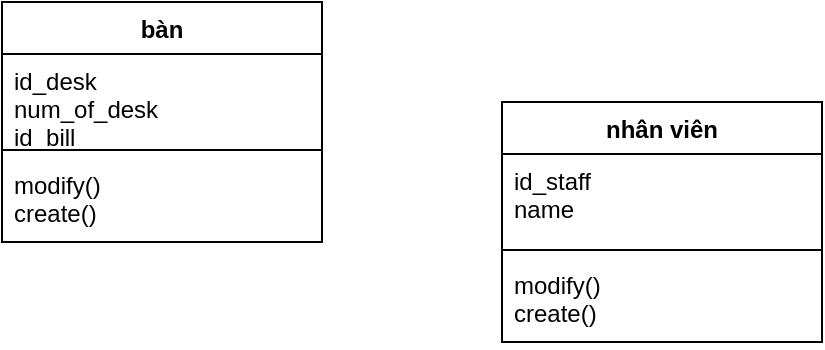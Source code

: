 <mxfile version="14.5.10" type="github">
  <diagram id="C5RBs43oDa-KdzZeNtuy" name="Page-1">
    <mxGraphModel dx="1038" dy="532" grid="1" gridSize="10" guides="1" tooltips="1" connect="1" arrows="1" fold="1" page="1" pageScale="1" pageWidth="827" pageHeight="1169" math="0" shadow="0">
      <root>
        <mxCell id="WIyWlLk6GJQsqaUBKTNV-0" />
        <mxCell id="WIyWlLk6GJQsqaUBKTNV-1" parent="WIyWlLk6GJQsqaUBKTNV-0" />
        <mxCell id="y_kCiw2POJ1eyN7TVf9g-0" value="bàn&#xa;" style="swimlane;fontStyle=1;align=center;verticalAlign=top;childLayout=stackLayout;horizontal=1;startSize=26;horizontalStack=0;resizeParent=1;resizeParentMax=0;resizeLast=0;collapsible=1;marginBottom=0;" vertex="1" parent="WIyWlLk6GJQsqaUBKTNV-1">
          <mxGeometry x="20" y="30" width="160" height="120" as="geometry" />
        </mxCell>
        <mxCell id="y_kCiw2POJ1eyN7TVf9g-1" value="id_desk&#xa;num_of_desk&#xa;id_bill" style="text;strokeColor=none;fillColor=none;align=left;verticalAlign=top;spacingLeft=4;spacingRight=4;overflow=hidden;rotatable=0;points=[[0,0.5],[1,0.5]];portConstraint=eastwest;" vertex="1" parent="y_kCiw2POJ1eyN7TVf9g-0">
          <mxGeometry y="26" width="160" height="44" as="geometry" />
        </mxCell>
        <mxCell id="y_kCiw2POJ1eyN7TVf9g-2" value="" style="line;strokeWidth=1;fillColor=none;align=left;verticalAlign=middle;spacingTop=-1;spacingLeft=3;spacingRight=3;rotatable=0;labelPosition=right;points=[];portConstraint=eastwest;" vertex="1" parent="y_kCiw2POJ1eyN7TVf9g-0">
          <mxGeometry y="70" width="160" height="8" as="geometry" />
        </mxCell>
        <mxCell id="y_kCiw2POJ1eyN7TVf9g-3" value="modify()&#xa;create()&#xa;" style="text;strokeColor=none;fillColor=none;align=left;verticalAlign=top;spacingLeft=4;spacingRight=4;overflow=hidden;rotatable=0;points=[[0,0.5],[1,0.5]];portConstraint=eastwest;" vertex="1" parent="y_kCiw2POJ1eyN7TVf9g-0">
          <mxGeometry y="78" width="160" height="42" as="geometry" />
        </mxCell>
        <mxCell id="y_kCiw2POJ1eyN7TVf9g-4" value="nhân viên" style="swimlane;fontStyle=1;align=center;verticalAlign=top;childLayout=stackLayout;horizontal=1;startSize=26;horizontalStack=0;resizeParent=1;resizeParentMax=0;resizeLast=0;collapsible=1;marginBottom=0;" vertex="1" parent="WIyWlLk6GJQsqaUBKTNV-1">
          <mxGeometry x="270" y="80" width="160" height="120" as="geometry" />
        </mxCell>
        <mxCell id="y_kCiw2POJ1eyN7TVf9g-5" value="id_staff&#xa;name&#xa;" style="text;strokeColor=none;fillColor=none;align=left;verticalAlign=top;spacingLeft=4;spacingRight=4;overflow=hidden;rotatable=0;points=[[0,0.5],[1,0.5]];portConstraint=eastwest;" vertex="1" parent="y_kCiw2POJ1eyN7TVf9g-4">
          <mxGeometry y="26" width="160" height="44" as="geometry" />
        </mxCell>
        <mxCell id="y_kCiw2POJ1eyN7TVf9g-6" value="" style="line;strokeWidth=1;fillColor=none;align=left;verticalAlign=middle;spacingTop=-1;spacingLeft=3;spacingRight=3;rotatable=0;labelPosition=right;points=[];portConstraint=eastwest;" vertex="1" parent="y_kCiw2POJ1eyN7TVf9g-4">
          <mxGeometry y="70" width="160" height="8" as="geometry" />
        </mxCell>
        <mxCell id="y_kCiw2POJ1eyN7TVf9g-7" value="modify()&#xa;create()&#xa;" style="text;strokeColor=none;fillColor=none;align=left;verticalAlign=top;spacingLeft=4;spacingRight=4;overflow=hidden;rotatable=0;points=[[0,0.5],[1,0.5]];portConstraint=eastwest;" vertex="1" parent="y_kCiw2POJ1eyN7TVf9g-4">
          <mxGeometry y="78" width="160" height="42" as="geometry" />
        </mxCell>
      </root>
    </mxGraphModel>
  </diagram>
</mxfile>
